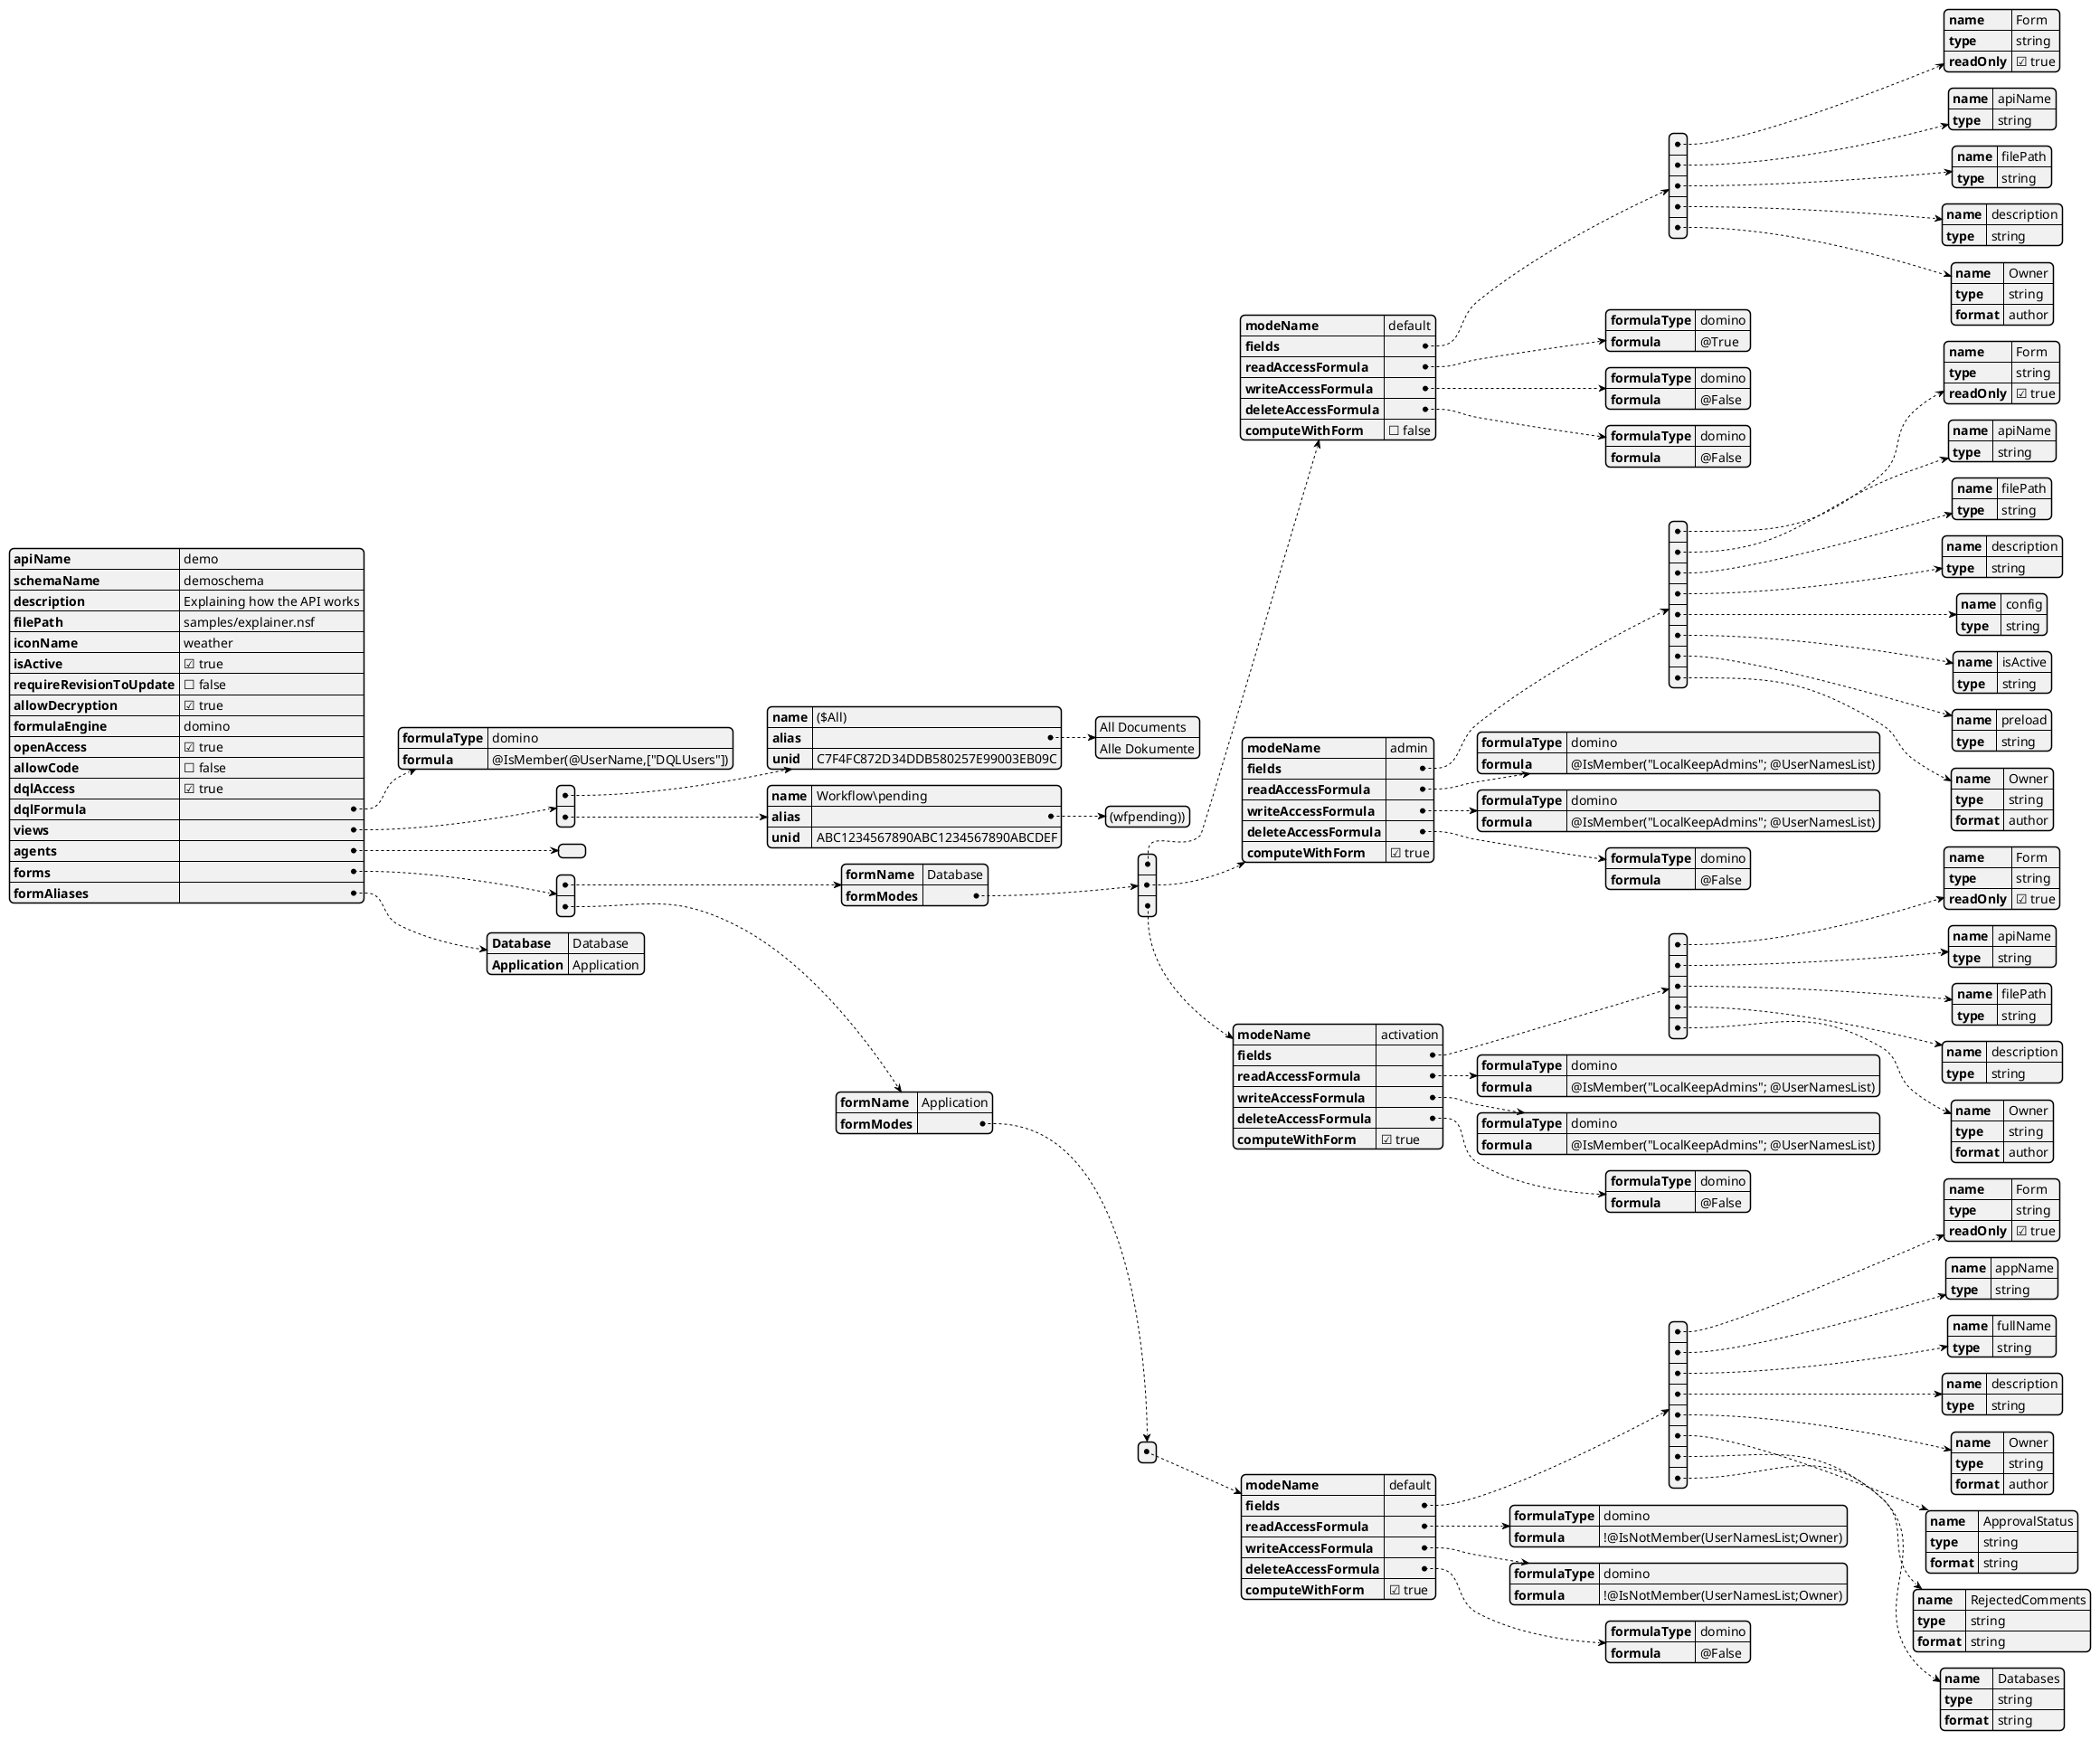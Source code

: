 @startjson SchemaComplete
{
	"apiName": "demo",
	"schemaName": "demoschema",
	"description": "Explaining how the API works",
	"filePath": "samples/explainer.nsf",
	"iconName": "weather",
	"isActive": true,
	"requireRevisionToUpdate": false,
    "allowDecryption": true,
    "formulaEngine": "domino",
	"openAccess": true,
	"allowCode": false,
	"dqlAccess": true,
    "dqlFormula" : {
        "formulaType" : "domino",
        "formula" : "@IsMember(@UserName,[\"DQLUsers\"])"
    }, 
	"views": [
        {
            "name": "($All)",
            "alias": [
                "All Documents",
                "Alle Dokumente"
            ],
            "unid": "C7F4FC872D34DDB580257E99003EB09C"
        },
        {
        	"name": "Workflow\\pending",
        	"alias": [
        		"(wfpending))"
        	],
        	"unid": "ABC1234567890ABC1234567890ABCDEF"
        }
    ],
	"agents": [],
	"forms": [
		{
			"formName": "Database",
			"formModes": [
				{
					"modeName": "default",
					"fields": [{
                            "name": "Form",
                            "type": "string",
                            "readOnly": true
                        },
                        {
                            "name": "apiName",
                            "type": "string"
                        },
                        {
                            "name": "filePath",
                            "type": "string"
                        },
                        {
                            "name": "description",
                            "type": "string"
                        },
                        {
                            "name": "Owner",
                            "type": "string",
                            "format": "author"
                        }
                    ],
                    "readAccessFormula": {
                        "formulaType": "domino",
                        "formula": "@True"
                    },
                    "writeAccessFormula": {
                        "formulaType": "domino",
                        "formula": "@False"
                    },
                    "deleteAccessFormula": {
                        "formulaType": "domino",
                        "formula": "@False"
                    },
					"computeWithForm": false
				},
				{
					"modeName": "admin",
					"fields": [{
                            "name": "Form",
                            "type": "string",
                            "readOnly": true
                        },
                        {
                            "name": "apiName",
                            "type": "string"
                        },
                        {
                            "name": "filePath",
                            "type": "string"
                        },
                        {
                            "name": "description",
                            "type": "string"
                        },
                        {
                            "name": "config",
                            "type": "string"
                        },
                        {
                            "name": "isActive",
                            "type": "string"
                        },
                        {
                            "name": "preload",
                            "type": "string"
                        },
                        {
                            "name": "Owner",
                            "type": "string",
                            "format": "author"
                        }
                    ],
                    "readAccessFormula": {
                        "formulaType": "domino",
                        "formula": "@IsMember(\"LocalKeepAdmins\"; @UserNamesList)"
                    },
                    "writeAccessFormula": {
                        "formulaType": "domino",
                        "formula": "@IsMember(\"LocalKeepAdmins\"; @UserNamesList)"
                    },
                    "deleteAccessFormula": {
                        "formulaType": "domino",
                        "formula": "@False"
                    },
					"computeWithForm": true
				},
				{
					"modeName": "activation",
					"fields": [{
                            "name": "Form",
                            "type": "string",
                            "readOnly": true
                        },
                        {
                            "name": "apiName",
                            "type": "string"
                        },
                        {
                            "name": "filePath",
                            "type": "string"
                        },
                        {
                            "name": "description",
                            "type": "string"
                        },
                        {
                            "name": "Owner",
                            "type": "string",
                            "format": "author"
                        }
                    ],
					"readAccessFormula": {
                        "formulaType": "domino",
                        "formula": "@IsMember(\"LocalKeepAdmins\"; @UserNamesList)"
                    },
                    "writeAccessFormula": {
                        "formulaType": "domino",
                        "formula": "@IsMember(\"LocalKeepAdmins\"; @UserNamesList)"
                    },
                    "deleteAccessFormula": {
                        "formulaType": "domino",
                        "formula": "@False"
                    },
					"computeWithForm": true
				}
			]
		},
		{
			"formName": "Application",
			"formModes": [
				{
					"modeName": "default",
					"fields": [{
                            "name": "Form",
                            "type": "string",
                            "readOnly": true
                        },
                        {
                            "name": "appName",
                            "type": "string"
                        },
                        {
                            "name": "fullName",
                            "type": "string"
                        },
                        {
                            "name": "description",
                            "type": "string"
                        },
                        {
                            "name": "Owner",
                            "type": "string",
                            "format": "author"
                        },
                        {
                            "name": "ApprovalStatus",
                            "type": "string",
                            "format": "string"
                        },
                        {
                            "name": "RejectedComments",
                            "type": "string",
                            "format": "string"
                        },
                        {
                            "name": "Databases",
                            "type": "string",
                            "format": "string"
                        }
                    ],
					"readAccessFormula": {
                        "formulaType": "domino",
                        "formula": "!@IsNotMember(UserNamesList;Owner)"
                    },
                    "writeAccessFormula": {
                        "formulaType": "domino",
                        "formula": "!@IsNotMember(UserNamesList;Owner)"
                    },
                    "deleteAccessFormula": {
                        "formulaType": "domino",
                        "formula": "@False"
                    },
					"computeWithForm": true
				}
			]
		}
	],
	"formAliases": {
        "Database": "Database",
        "Application": "Application"
    }
}
@endjson